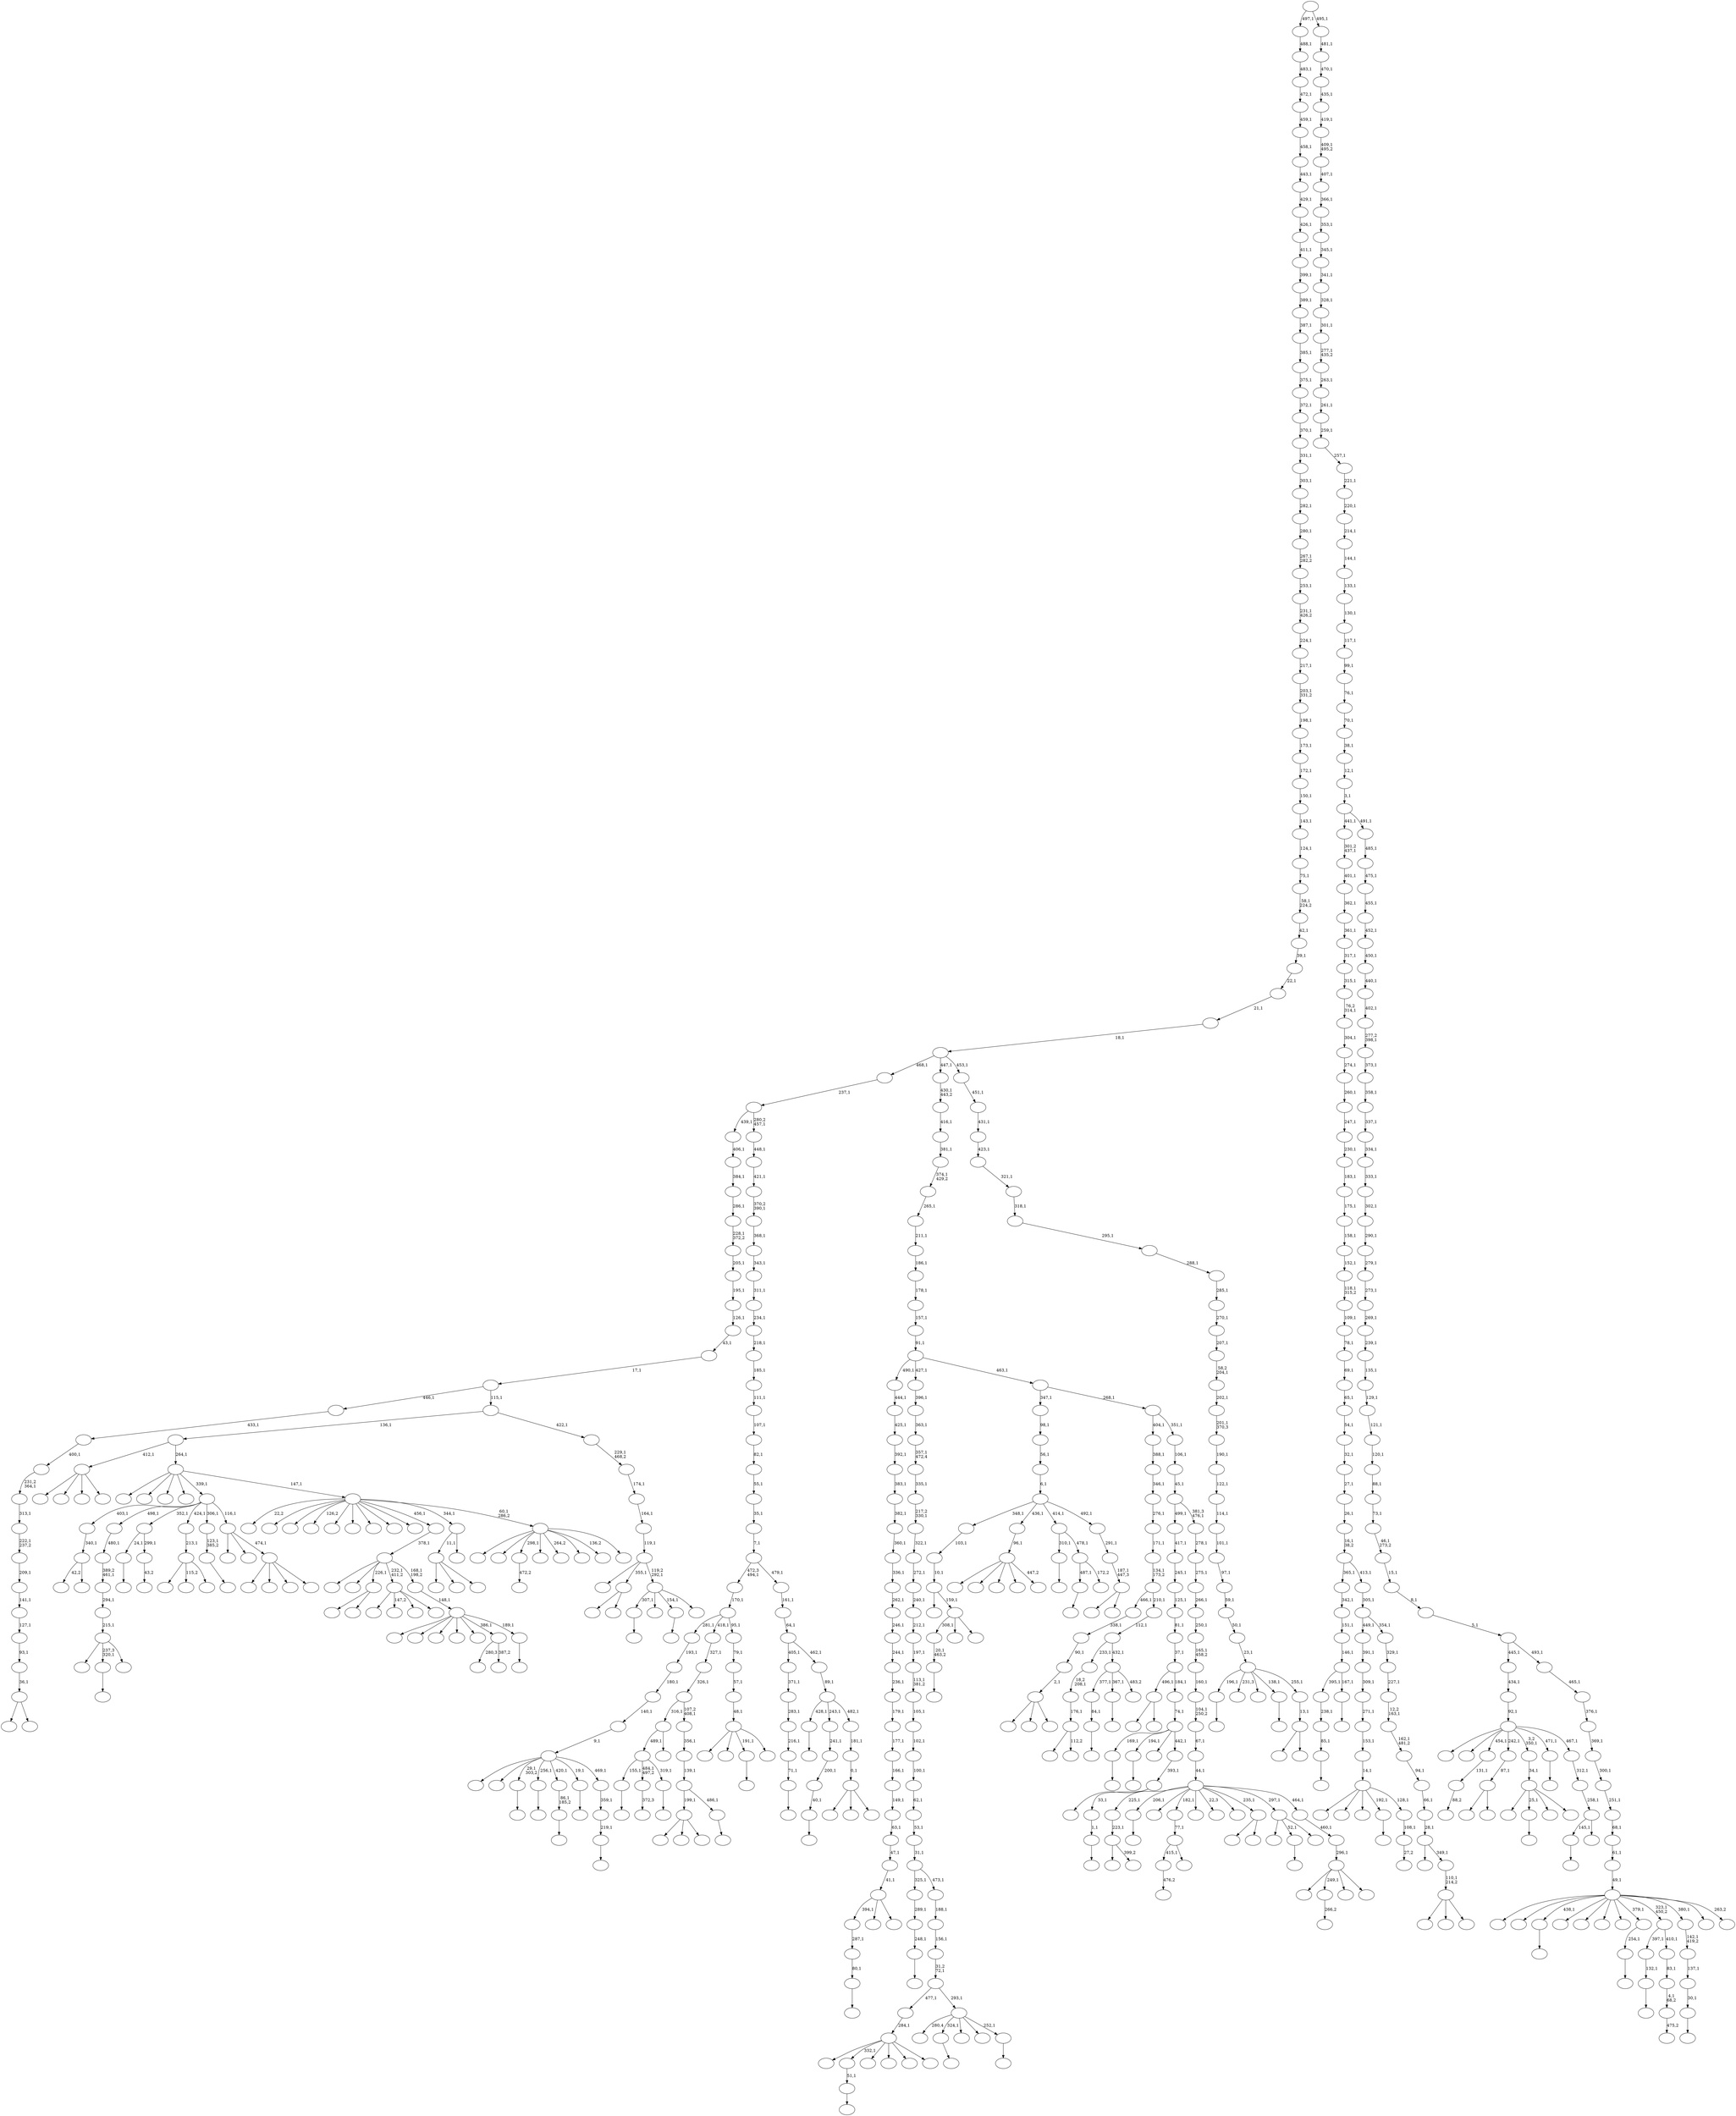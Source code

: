 digraph T {
	700 [label=""]
	699 [label=""]
	698 [label=""]
	697 [label=""]
	696 [label=""]
	695 [label=""]
	694 [label=""]
	693 [label=""]
	692 [label=""]
	691 [label=""]
	690 [label=""]
	689 [label=""]
	688 [label=""]
	687 [label=""]
	686 [label=""]
	685 [label=""]
	684 [label=""]
	683 [label=""]
	682 [label=""]
	681 [label=""]
	680 [label=""]
	679 [label=""]
	678 [label=""]
	677 [label=""]
	676 [label=""]
	675 [label=""]
	674 [label=""]
	673 [label=""]
	672 [label=""]
	671 [label=""]
	670 [label=""]
	669 [label=""]
	668 [label=""]
	667 [label=""]
	666 [label=""]
	665 [label=""]
	664 [label=""]
	663 [label=""]
	662 [label=""]
	661 [label=""]
	660 [label=""]
	659 [label=""]
	658 [label=""]
	657 [label=""]
	656 [label=""]
	655 [label=""]
	654 [label=""]
	653 [label=""]
	652 [label=""]
	651 [label=""]
	650 [label=""]
	649 [label=""]
	648 [label=""]
	647 [label=""]
	646 [label=""]
	645 [label=""]
	644 [label=""]
	643 [label=""]
	642 [label=""]
	641 [label=""]
	640 [label=""]
	639 [label=""]
	638 [label=""]
	637 [label=""]
	636 [label=""]
	635 [label=""]
	634 [label=""]
	633 [label=""]
	632 [label=""]
	631 [label=""]
	630 [label=""]
	629 [label=""]
	628 [label=""]
	627 [label=""]
	626 [label=""]
	625 [label=""]
	624 [label=""]
	623 [label=""]
	622 [label=""]
	621 [label=""]
	620 [label=""]
	619 [label=""]
	618 [label=""]
	617 [label=""]
	616 [label=""]
	615 [label=""]
	614 [label=""]
	613 [label=""]
	612 [label=""]
	611 [label=""]
	610 [label=""]
	609 [label=""]
	608 [label=""]
	607 [label=""]
	606 [label=""]
	605 [label=""]
	604 [label=""]
	603 [label=""]
	602 [label=""]
	601 [label=""]
	600 [label=""]
	599 [label=""]
	598 [label=""]
	597 [label=""]
	596 [label=""]
	595 [label=""]
	594 [label=""]
	593 [label=""]
	592 [label=""]
	591 [label=""]
	590 [label=""]
	589 [label=""]
	588 [label=""]
	587 [label=""]
	586 [label=""]
	585 [label=""]
	584 [label=""]
	583 [label=""]
	582 [label=""]
	581 [label=""]
	580 [label=""]
	579 [label=""]
	578 [label=""]
	577 [label=""]
	576 [label=""]
	575 [label=""]
	574 [label=""]
	573 [label=""]
	572 [label=""]
	571 [label=""]
	570 [label=""]
	569 [label=""]
	568 [label=""]
	567 [label=""]
	566 [label=""]
	565 [label=""]
	564 [label=""]
	563 [label=""]
	562 [label=""]
	561 [label=""]
	560 [label=""]
	559 [label=""]
	558 [label=""]
	557 [label=""]
	556 [label=""]
	555 [label=""]
	554 [label=""]
	553 [label=""]
	552 [label=""]
	551 [label=""]
	550 [label=""]
	549 [label=""]
	548 [label=""]
	547 [label=""]
	546 [label=""]
	545 [label=""]
	544 [label=""]
	543 [label=""]
	542 [label=""]
	541 [label=""]
	540 [label=""]
	539 [label=""]
	538 [label=""]
	537 [label=""]
	536 [label=""]
	535 [label=""]
	534 [label=""]
	533 [label=""]
	532 [label=""]
	531 [label=""]
	530 [label=""]
	529 [label=""]
	528 [label=""]
	527 [label=""]
	526 [label=""]
	525 [label=""]
	524 [label=""]
	523 [label=""]
	522 [label=""]
	521 [label=""]
	520 [label=""]
	519 [label=""]
	518 [label=""]
	517 [label=""]
	516 [label=""]
	515 [label=""]
	514 [label=""]
	513 [label=""]
	512 [label=""]
	511 [label=""]
	510 [label=""]
	509 [label=""]
	508 [label=""]
	507 [label=""]
	506 [label=""]
	505 [label=""]
	504 [label=""]
	503 [label=""]
	502 [label=""]
	501 [label=""]
	500 [label=""]
	499 [label=""]
	498 [label=""]
	497 [label=""]
	496 [label=""]
	495 [label=""]
	494 [label=""]
	493 [label=""]
	492 [label=""]
	491 [label=""]
	490 [label=""]
	489 [label=""]
	488 [label=""]
	487 [label=""]
	486 [label=""]
	485 [label=""]
	484 [label=""]
	483 [label=""]
	482 [label=""]
	481 [label=""]
	480 [label=""]
	479 [label=""]
	478 [label=""]
	477 [label=""]
	476 [label=""]
	475 [label=""]
	474 [label=""]
	473 [label=""]
	472 [label=""]
	471 [label=""]
	470 [label=""]
	469 [label=""]
	468 [label=""]
	467 [label=""]
	466 [label=""]
	465 [label=""]
	464 [label=""]
	463 [label=""]
	462 [label=""]
	461 [label=""]
	460 [label=""]
	459 [label=""]
	458 [label=""]
	457 [label=""]
	456 [label=""]
	455 [label=""]
	454 [label=""]
	453 [label=""]
	452 [label=""]
	451 [label=""]
	450 [label=""]
	449 [label=""]
	448 [label=""]
	447 [label=""]
	446 [label=""]
	445 [label=""]
	444 [label=""]
	443 [label=""]
	442 [label=""]
	441 [label=""]
	440 [label=""]
	439 [label=""]
	438 [label=""]
	437 [label=""]
	436 [label=""]
	435 [label=""]
	434 [label=""]
	433 [label=""]
	432 [label=""]
	431 [label=""]
	430 [label=""]
	429 [label=""]
	428 [label=""]
	427 [label=""]
	426 [label=""]
	425 [label=""]
	424 [label=""]
	423 [label=""]
	422 [label=""]
	421 [label=""]
	420 [label=""]
	419 [label=""]
	418 [label=""]
	417 [label=""]
	416 [label=""]
	415 [label=""]
	414 [label=""]
	413 [label=""]
	412 [label=""]
	411 [label=""]
	410 [label=""]
	409 [label=""]
	408 [label=""]
	407 [label=""]
	406 [label=""]
	405 [label=""]
	404 [label=""]
	403 [label=""]
	402 [label=""]
	401 [label=""]
	400 [label=""]
	399 [label=""]
	398 [label=""]
	397 [label=""]
	396 [label=""]
	395 [label=""]
	394 [label=""]
	393 [label=""]
	392 [label=""]
	391 [label=""]
	390 [label=""]
	389 [label=""]
	388 [label=""]
	387 [label=""]
	386 [label=""]
	385 [label=""]
	384 [label=""]
	383 [label=""]
	382 [label=""]
	381 [label=""]
	380 [label=""]
	379 [label=""]
	378 [label=""]
	377 [label=""]
	376 [label=""]
	375 [label=""]
	374 [label=""]
	373 [label=""]
	372 [label=""]
	371 [label=""]
	370 [label=""]
	369 [label=""]
	368 [label=""]
	367 [label=""]
	366 [label=""]
	365 [label=""]
	364 [label=""]
	363 [label=""]
	362 [label=""]
	361 [label=""]
	360 [label=""]
	359 [label=""]
	358 [label=""]
	357 [label=""]
	356 [label=""]
	355 [label=""]
	354 [label=""]
	353 [label=""]
	352 [label=""]
	351 [label=""]
	350 [label=""]
	349 [label=""]
	348 [label=""]
	347 [label=""]
	346 [label=""]
	345 [label=""]
	344 [label=""]
	343 [label=""]
	342 [label=""]
	341 [label=""]
	340 [label=""]
	339 [label=""]
	338 [label=""]
	337 [label=""]
	336 [label=""]
	335 [label=""]
	334 [label=""]
	333 [label=""]
	332 [label=""]
	331 [label=""]
	330 [label=""]
	329 [label=""]
	328 [label=""]
	327 [label=""]
	326 [label=""]
	325 [label=""]
	324 [label=""]
	323 [label=""]
	322 [label=""]
	321 [label=""]
	320 [label=""]
	319 [label=""]
	318 [label=""]
	317 [label=""]
	316 [label=""]
	315 [label=""]
	314 [label=""]
	313 [label=""]
	312 [label=""]
	311 [label=""]
	310 [label=""]
	309 [label=""]
	308 [label=""]
	307 [label=""]
	306 [label=""]
	305 [label=""]
	304 [label=""]
	303 [label=""]
	302 [label=""]
	301 [label=""]
	300 [label=""]
	299 [label=""]
	298 [label=""]
	297 [label=""]
	296 [label=""]
	295 [label=""]
	294 [label=""]
	293 [label=""]
	292 [label=""]
	291 [label=""]
	290 [label=""]
	289 [label=""]
	288 [label=""]
	287 [label=""]
	286 [label=""]
	285 [label=""]
	284 [label=""]
	283 [label=""]
	282 [label=""]
	281 [label=""]
	280 [label=""]
	279 [label=""]
	278 [label=""]
	277 [label=""]
	276 [label=""]
	275 [label=""]
	274 [label=""]
	273 [label=""]
	272 [label=""]
	271 [label=""]
	270 [label=""]
	269 [label=""]
	268 [label=""]
	267 [label=""]
	266 [label=""]
	265 [label=""]
	264 [label=""]
	263 [label=""]
	262 [label=""]
	261 [label=""]
	260 [label=""]
	259 [label=""]
	258 [label=""]
	257 [label=""]
	256 [label=""]
	255 [label=""]
	254 [label=""]
	253 [label=""]
	252 [label=""]
	251 [label=""]
	250 [label=""]
	249 [label=""]
	248 [label=""]
	247 [label=""]
	246 [label=""]
	245 [label=""]
	244 [label=""]
	243 [label=""]
	242 [label=""]
	241 [label=""]
	240 [label=""]
	239 [label=""]
	238 [label=""]
	237 [label=""]
	236 [label=""]
	235 [label=""]
	234 [label=""]
	233 [label=""]
	232 [label=""]
	231 [label=""]
	230 [label=""]
	229 [label=""]
	228 [label=""]
	227 [label=""]
	226 [label=""]
	225 [label=""]
	224 [label=""]
	223 [label=""]
	222 [label=""]
	221 [label=""]
	220 [label=""]
	219 [label=""]
	218 [label=""]
	217 [label=""]
	216 [label=""]
	215 [label=""]
	214 [label=""]
	213 [label=""]
	212 [label=""]
	211 [label=""]
	210 [label=""]
	209 [label=""]
	208 [label=""]
	207 [label=""]
	206 [label=""]
	205 [label=""]
	204 [label=""]
	203 [label=""]
	202 [label=""]
	201 [label=""]
	200 [label=""]
	199 [label=""]
	198 [label=""]
	197 [label=""]
	196 [label=""]
	195 [label=""]
	194 [label=""]
	193 [label=""]
	192 [label=""]
	191 [label=""]
	190 [label=""]
	189 [label=""]
	188 [label=""]
	187 [label=""]
	186 [label=""]
	185 [label=""]
	184 [label=""]
	183 [label=""]
	182 [label=""]
	181 [label=""]
	180 [label=""]
	179 [label=""]
	178 [label=""]
	177 [label=""]
	176 [label=""]
	175 [label=""]
	174 [label=""]
	173 [label=""]
	172 [label=""]
	171 [label=""]
	170 [label=""]
	169 [label=""]
	168 [label=""]
	167 [label=""]
	166 [label=""]
	165 [label=""]
	164 [label=""]
	163 [label=""]
	162 [label=""]
	161 [label=""]
	160 [label=""]
	159 [label=""]
	158 [label=""]
	157 [label=""]
	156 [label=""]
	155 [label=""]
	154 [label=""]
	153 [label=""]
	152 [label=""]
	151 [label=""]
	150 [label=""]
	149 [label=""]
	148 [label=""]
	147 [label=""]
	146 [label=""]
	145 [label=""]
	144 [label=""]
	143 [label=""]
	142 [label=""]
	141 [label=""]
	140 [label=""]
	139 [label=""]
	138 [label=""]
	137 [label=""]
	136 [label=""]
	135 [label=""]
	134 [label=""]
	133 [label=""]
	132 [label=""]
	131 [label=""]
	130 [label=""]
	129 [label=""]
	128 [label=""]
	127 [label=""]
	126 [label=""]
	125 [label=""]
	124 [label=""]
	123 [label=""]
	122 [label=""]
	121 [label=""]
	120 [label=""]
	119 [label=""]
	118 [label=""]
	117 [label=""]
	116 [label=""]
	115 [label=""]
	114 [label=""]
	113 [label=""]
	112 [label=""]
	111 [label=""]
	110 [label=""]
	109 [label=""]
	108 [label=""]
	107 [label=""]
	106 [label=""]
	105 [label=""]
	104 [label=""]
	103 [label=""]
	102 [label=""]
	101 [label=""]
	100 [label=""]
	99 [label=""]
	98 [label=""]
	97 [label=""]
	96 [label=""]
	95 [label=""]
	94 [label=""]
	93 [label=""]
	92 [label=""]
	91 [label=""]
	90 [label=""]
	89 [label=""]
	88 [label=""]
	87 [label=""]
	86 [label=""]
	85 [label=""]
	84 [label=""]
	83 [label=""]
	82 [label=""]
	81 [label=""]
	80 [label=""]
	79 [label=""]
	78 [label=""]
	77 [label=""]
	76 [label=""]
	75 [label=""]
	74 [label=""]
	73 [label=""]
	72 [label=""]
	71 [label=""]
	70 [label=""]
	69 [label=""]
	68 [label=""]
	67 [label=""]
	66 [label=""]
	65 [label=""]
	64 [label=""]
	63 [label=""]
	62 [label=""]
	61 [label=""]
	60 [label=""]
	59 [label=""]
	58 [label=""]
	57 [label=""]
	56 [label=""]
	55 [label=""]
	54 [label=""]
	53 [label=""]
	52 [label=""]
	51 [label=""]
	50 [label=""]
	49 [label=""]
	48 [label=""]
	47 [label=""]
	46 [label=""]
	45 [label=""]
	44 [label=""]
	43 [label=""]
	42 [label=""]
	41 [label=""]
	40 [label=""]
	39 [label=""]
	38 [label=""]
	37 [label=""]
	36 [label=""]
	35 [label=""]
	34 [label=""]
	33 [label=""]
	32 [label=""]
	31 [label=""]
	30 [label=""]
	29 [label=""]
	28 [label=""]
	27 [label=""]
	26 [label=""]
	25 [label=""]
	24 [label=""]
	23 [label=""]
	22 [label=""]
	21 [label=""]
	20 [label=""]
	19 [label=""]
	18 [label=""]
	17 [label=""]
	16 [label=""]
	15 [label=""]
	14 [label=""]
	13 [label=""]
	12 [label=""]
	11 [label=""]
	10 [label=""]
	9 [label=""]
	8 [label=""]
	7 [label=""]
	6 [label=""]
	5 [label=""]
	4 [label=""]
	3 [label=""]
	2 [label=""]
	1 [label=""]
	0 [label=""]
	695 -> 696 [label=""]
	693 -> 694 [label=""]
	691 -> 692 [label=""]
	689 -> 690 [label=""]
	688 -> 689 [label="20,1\n463,2"]
	676 -> 677 [label=""]
	675 -> 676 [label="132,1"]
	671 -> 672 [label=""]
	667 -> 674 [label=""]
	667 -> 668 [label="399,2"]
	666 -> 667 [label="223,1"]
	662 -> 663 [label=""]
	661 -> 662 [label="85,1"]
	660 -> 661 [label="238,1"]
	657 -> 664 [label="42,2"]
	657 -> 658 [label=""]
	656 -> 657 [label="340,1"]
	648 -> 649 [label=""]
	645 -> 646 [label=""]
	644 -> 645 [label="84,1"]
	641 -> 642 [label=""]
	639 -> 640 [label=""]
	634 -> 635 [label=""]
	627 -> 628 [label=""]
	625 -> 680 [label=""]
	625 -> 626 [label=""]
	624 -> 625 [label="36,1"]
	623 -> 624 [label="93,1"]
	622 -> 623 [label="127,1"]
	621 -> 622 [label="141,1"]
	620 -> 621 [label="209,1"]
	619 -> 620 [label="222,1\n237,2"]
	618 -> 619 [label="313,1"]
	617 -> 618 [label="231,2\n364,1"]
	616 -> 617 [label="400,1"]
	615 -> 616 [label="433,1"]
	609 -> 610 [label="88,2"]
	608 -> 609 [label="131,1"]
	606 -> 607 [label=""]
	605 -> 606 [label="51,1"]
	603 -> 604 [label=""]
	602 -> 603 [label="71,1"]
	601 -> 602 [label="216,1"]
	600 -> 601 [label="283,1"]
	599 -> 600 [label="371,1"]
	597 -> 598 [label=""]
	595 -> 596 [label=""]
	589 -> 655 [label=""]
	589 -> 590 [label=""]
	588 -> 589 [label="87,1"]
	586 -> 587 [label=""]
	585 -> 586 [label="80,1"]
	584 -> 585 [label="287,1"]
	581 -> 582 [label="266,2"]
	578 -> 579 [label=""]
	577 -> 660 [label="395,1"]
	577 -> 578 [label="167,1"]
	576 -> 577 [label="146,1"]
	575 -> 576 [label="151,1"]
	574 -> 575 [label="342,1"]
	571 -> 572 [label=""]
	569 -> 570 [label=""]
	566 -> 567 [label=""]
	559 -> 560 [label=""]
	558 -> 559 [label="248,1"]
	557 -> 558 [label="289,1"]
	555 -> 556 [label=""]
	553 -> 554 [label="476,2"]
	551 -> 552 [label=""]
	550 -> 551 [label="254,1"]
	545 -> 613 [label=""]
	545 -> 566 [label="237,3\n320,1"]
	545 -> 546 [label=""]
	544 -> 545 [label="215,1"]
	543 -> 544 [label="294,1"]
	542 -> 543 [label="389,2\n461,1"]
	541 -> 542 [label="480,1"]
	539 -> 540 [label=""]
	538 -> 539 [label="86,1\n185,2"]
	532 -> 688 [label="308,1"]
	532 -> 591 [label=""]
	532 -> 533 [label=""]
	531 -> 670 [label=""]
	531 -> 532 [label="159,1"]
	530 -> 531 [label="10,1"]
	529 -> 530 [label="103,1"]
	523 -> 681 [label=""]
	523 -> 524 [label=""]
	520 -> 521 [label="472,2"]
	518 -> 519 [label="372,3"]
	510 -> 511 [label=""]
	506 -> 669 [label=""]
	506 -> 547 [label=""]
	506 -> 507 [label=""]
	505 -> 506 [label="2,1"]
	504 -> 505 [label="90,1"]
	503 -> 504 [label="338,1"]
	500 -> 501 [label=""]
	499 -> 695 [label="155,1"]
	499 -> 518 [label="484,1\n497,2"]
	499 -> 500 [label="319,1"]
	496 -> 584 [label="394,1"]
	496 -> 583 [label=""]
	496 -> 497 [label=""]
	495 -> 496 [label="41,1"]
	494 -> 495 [label="47,1"]
	493 -> 494 [label="63,1"]
	492 -> 493 [label="149,1"]
	491 -> 492 [label="166,1"]
	490 -> 491 [label="177,1"]
	489 -> 490 [label="179,1"]
	488 -> 489 [label="236,1"]
	487 -> 488 [label="244,1"]
	486 -> 487 [label="246,1"]
	485 -> 486 [label="262,1"]
	484 -> 485 [label="336,1"]
	483 -> 484 [label="360,1"]
	482 -> 483 [label="382,1"]
	481 -> 482 [label="383,1"]
	480 -> 481 [label="392,1"]
	479 -> 480 [label="425,1"]
	478 -> 479 [label="444,1"]
	475 -> 476 [label="43,2"]
	474 -> 510 [label="24,1"]
	474 -> 475 [label="299,1"]
	465 -> 466 [label=""]
	463 -> 678 [label=""]
	463 -> 562 [label=""]
	463 -> 513 [label=""]
	463 -> 468 [label=""]
	463 -> 464 [label="447,2"]
	462 -> 463 [label="96,1"]
	459 -> 633 [label=""]
	459 -> 470 [label=""]
	459 -> 460 [label=""]
	456 -> 457 [label=""]
	454 -> 455 [label=""]
	453 -> 454 [label="40,1"]
	452 -> 453 [label="200,1"]
	451 -> 452 [label="241,1"]
	448 -> 553 [label="415,1"]
	448 -> 449 [label=""]
	447 -> 448 [label="77,1"]
	443 -> 697 [label=""]
	443 -> 671 [label="25,1"]
	443 -> 561 [label=""]
	443 -> 444 [label=""]
	442 -> 443 [label="34,1"]
	437 -> 438 [label="475,2"]
	436 -> 437 [label="4,1\n68,2"]
	435 -> 436 [label="83,1"]
	434 -> 675 [label="397,1"]
	434 -> 435 [label="410,1"]
	432 -> 433 [label=""]
	431 -> 432 [label="219,1"]
	430 -> 431 [label="359,1"]
	429 -> 654 [label=""]
	429 -> 652 [label=""]
	429 -> 627 [label="29,1\n303,2"]
	429 -> 597 [label="256,1"]
	429 -> 538 [label="420,1"]
	429 -> 465 [label="19,1"]
	429 -> 430 [label="469,1"]
	428 -> 429 [label="9,1"]
	427 -> 428 [label="140,1"]
	426 -> 427 [label="180,1"]
	425 -> 426 [label="193,1"]
	423 -> 424 [label=""]
	419 -> 420 [label=""]
	417 -> 691 [label="487,1"]
	417 -> 418 [label="172,2"]
	416 -> 571 [label="310,1"]
	416 -> 417 [label="478,1"]
	413 -> 414 [label=""]
	411 -> 682 [label=""]
	411 -> 526 [label="115,2"]
	411 -> 412 [label=""]
	410 -> 411 [label="213,1"]
	408 -> 409 [label=""]
	407 -> 408 [label="30,1"]
	406 -> 407 [label="137,1"]
	405 -> 406 [label="142,1\n419,2"]
	403 -> 404 [label=""]
	401 -> 402 [label=""]
	399 -> 629 [label=""]
	399 -> 605 [label="332,1"]
	399 -> 565 [label=""]
	399 -> 527 [label=""]
	399 -> 458 [label=""]
	399 -> 400 [label=""]
	398 -> 399 [label="284,1"]
	394 -> 499 [label="489,1"]
	394 -> 395 [label=""]
	391 -> 632 [label=""]
	391 -> 392 [label=""]
	389 -> 390 [label=""]
	388 -> 653 [label="280,4"]
	388 -> 595 [label="324,1"]
	388 -> 593 [label=""]
	388 -> 568 [label=""]
	388 -> 389 [label="252,1"]
	387 -> 398 [label="477,1"]
	387 -> 388 [label="293,1"]
	386 -> 387 [label="31,2\n72,1"]
	385 -> 386 [label="156,1"]
	384 -> 385 [label="188,1"]
	383 -> 557 [label="325,1"]
	383 -> 384 [label="473,1"]
	382 -> 383 [label="31,1"]
	381 -> 382 [label="53,1"]
	380 -> 381 [label="62,1"]
	379 -> 380 [label="100,1"]
	378 -> 379 [label="102,1"]
	377 -> 378 [label="105,1"]
	376 -> 377 [label="113,1\n381,2"]
	375 -> 376 [label="197,1"]
	374 -> 375 [label="212,1"]
	373 -> 374 [label="240,1"]
	372 -> 373 [label="272,1"]
	371 -> 372 [label="322,1"]
	370 -> 371 [label="217,2\n330,1"]
	369 -> 370 [label="335,1"]
	368 -> 369 [label="357,1\n472,4"]
	367 -> 368 [label="363,1"]
	366 -> 367 [label="396,1"]
	364 -> 422 [label=""]
	364 -> 365 [label="112,2"]
	363 -> 364 [label="176,1"]
	362 -> 363 [label="18,2\n208,1"]
	359 -> 665 [label=""]
	359 -> 522 [label=""]
	359 -> 502 [label=""]
	359 -> 360 [label=""]
	357 -> 516 [label=""]
	357 -> 358 [label=""]
	355 -> 673 [label=""]
	355 -> 528 [label="147,2"]
	355 -> 508 [label=""]
	355 -> 356 [label=""]
	353 -> 636 [label="280,3"]
	353 -> 354 [label="387,2"]
	351 -> 352 [label=""]
	350 -> 614 [label=""]
	350 -> 509 [label=""]
	350 -> 473 [label=""]
	350 -> 441 [label=""]
	350 -> 397 [label=""]
	350 -> 353 [label="386,1"]
	350 -> 351 [label="189,1"]
	349 -> 350 [label="148,1"]
	348 -> 684 [label=""]
	348 -> 580 [label=""]
	348 -> 523 [label="226,1"]
	348 -> 355 [label="232,1\n411,2"]
	348 -> 349 [label="168,1\n198,2"]
	347 -> 348 [label="378,1"]
	343 -> 344 [label=""]
	342 -> 343 [label="123,1\n385,2"]
	340 -> 472 [label=""]
	340 -> 467 [label=""]
	340 -> 341 [label=""]
	337 -> 630 [label=""]
	337 -> 563 [label=""]
	337 -> 471 [label=""]
	337 -> 338 [label=""]
	336 -> 687 [label=""]
	336 -> 650 [label=""]
	336 -> 337 [label="474,1"]
	335 -> 656 [label="403,1"]
	335 -> 541 [label="498,1"]
	335 -> 474 [label="352,1"]
	335 -> 410 [label="424,1"]
	335 -> 342 [label="306,1"]
	335 -> 336 [label="116,1"]
	331 -> 459 [label="11,1"]
	331 -> 332 [label=""]
	328 -> 329 [label=""]
	326 -> 634 [label="145,1"]
	326 -> 327 [label=""]
	325 -> 326 [label="258,1"]
	324 -> 325 [label="312,1"]
	323 -> 683 [label=""]
	323 -> 612 [label=""]
	323 -> 608 [label="454,1"]
	323 -> 588 [label="242,1"]
	323 -> 442 [label="3,2\n350,1"]
	323 -> 419 [label="471,1"]
	323 -> 324 [label="467,1"]
	322 -> 323 [label="92,1"]
	321 -> 322 [label="434,1"]
	318 -> 319 [label=""]
	317 -> 340 [label="199,1"]
	317 -> 318 [label="486,1"]
	316 -> 317 [label="139,1"]
	315 -> 316 [label="356,1"]
	314 -> 394 [label="316,1"]
	314 -> 315 [label="107,2\n408,1"]
	313 -> 314 [label="326,1"]
	312 -> 313 [label="327,1"]
	310 -> 311 [label="27,2"]
	309 -> 310 [label="108,1"]
	308 -> 631 [label=""]
	308 -> 549 [label=""]
	308 -> 334 [label=""]
	308 -> 328 [label="192,1"]
	308 -> 309 [label="128,1"]
	307 -> 308 [label="14,1"]
	306 -> 307 [label="153,1"]
	305 -> 306 [label="271,1"]
	304 -> 305 [label="309,1"]
	303 -> 304 [label="391,1"]
	301 -> 512 [label=""]
	301 -> 446 [label=""]
	301 -> 302 [label=""]
	300 -> 301 [label="110,1\n214,2"]
	299 -> 345 [label=""]
	299 -> 300 [label="349,1"]
	298 -> 299 [label="28,1"]
	297 -> 298 [label="66,1"]
	296 -> 297 [label="94,1"]
	295 -> 296 [label="162,1\n481,2"]
	294 -> 295 [label="12,2\n163,1"]
	293 -> 294 [label="227,1"]
	292 -> 293 [label="329,1"]
	291 -> 303 [label="449,1"]
	291 -> 292 [label="354,1"]
	290 -> 291 [label="305,1"]
	289 -> 574 [label="365,1"]
	289 -> 290 [label="413,1"]
	288 -> 289 [label="16,1\n38,2"]
	287 -> 288 [label="26,1"]
	286 -> 287 [label="27,1"]
	285 -> 286 [label="32,1"]
	284 -> 285 [label="54,1"]
	283 -> 284 [label="65,1"]
	282 -> 283 [label="69,1"]
	281 -> 282 [label="78,1"]
	280 -> 281 [label="109,1"]
	279 -> 280 [label="118,1\n315,2"]
	278 -> 279 [label="152,1"]
	277 -> 278 [label="158,1"]
	276 -> 277 [label="175,1"]
	275 -> 276 [label="183,1"]
	274 -> 275 [label="230,1"]
	273 -> 274 [label="247,1"]
	272 -> 273 [label="260,1"]
	271 -> 272 [label="274,1"]
	270 -> 271 [label="304,1"]
	269 -> 270 [label="76,2\n314,1"]
	268 -> 269 [label="315,1"]
	267 -> 268 [label="317,1"]
	266 -> 267 [label="361,1"]
	265 -> 266 [label="362,1"]
	264 -> 265 [label="401,1"]
	263 -> 264 [label="301,2\n437,1"]
	260 -> 644 [label="377,1"]
	260 -> 569 [label="367,1"]
	260 -> 261 [label="483,2"]
	259 -> 362 [label="233,1"]
	259 -> 260 [label="432,1"]
	258 -> 259 [label="112,1"]
	257 -> 503 [label="466,1"]
	257 -> 258 [label="210,1"]
	256 -> 257 [label="134,1\n173,2"]
	255 -> 256 [label="171,1"]
	254 -> 255 [label="276,1"]
	253 -> 254 [label="346,1"]
	252 -> 253 [label="388,1"]
	250 -> 251 [label=""]
	249 -> 250 [label="1,1"]
	248 -> 450 [label=""]
	248 -> 249 [label="33,1"]
	247 -> 248 [label="393,1"]
	246 -> 423 [label="169,1"]
	246 -> 401 [label="194,1"]
	246 -> 262 [label=""]
	246 -> 247 [label="442,1"]
	245 -> 246 [label="74,1"]
	244 -> 357 [label="496,1"]
	244 -> 245 [label="184,1"]
	243 -> 244 [label="37,1"]
	242 -> 243 [label="81,1"]
	241 -> 242 [label="125,1"]
	240 -> 241 [label="245,1"]
	239 -> 240 [label="417,1"]
	236 -> 592 [label=""]
	236 -> 548 [label=""]
	236 -> 520 [label="298,1"]
	236 -> 439 [label=""]
	236 -> 415 [label="264,2"]
	236 -> 330 [label=""]
	236 -> 320 [label="136,2"]
	236 -> 237 [label=""]
	235 -> 699 [label="22,2"]
	235 -> 686 [label=""]
	235 -> 685 [label=""]
	235 -> 651 [label="126,2"]
	235 -> 611 [label=""]
	235 -> 537 [label=""]
	235 -> 535 [label=""]
	235 -> 421 [label=""]
	235 -> 393 [label=""]
	235 -> 347 [label="456,1"]
	235 -> 331 [label="344,1"]
	235 -> 236 [label="60,1\n286,2"]
	234 -> 643 [label=""]
	234 -> 525 [label=""]
	234 -> 498 [label=""]
	234 -> 346 [label=""]
	234 -> 335 [label="339,1"]
	234 -> 235 [label="147,1"]
	233 -> 359 [label="412,1"]
	233 -> 234 [label="264,1"]
	231 -> 637 [label=""]
	231 -> 232 [label=""]
	229 -> 230 [label=""]
	227 -> 639 [label="307,1"]
	227 -> 445 [label=""]
	227 -> 413 [label="154,1"]
	227 -> 228 [label=""]
	226 -> 517 [label=""]
	226 -> 391 [label="355,1"]
	226 -> 227 [label="119,2\n292,1"]
	225 -> 226 [label="119,1"]
	224 -> 225 [label="164,1"]
	223 -> 224 [label="174,1"]
	222 -> 223 [label="229,1\n468,2"]
	221 -> 233 [label="136,1"]
	221 -> 222 [label="422,1"]
	220 -> 615 [label="446,1"]
	220 -> 221 [label="115,1"]
	219 -> 220 [label="17,1"]
	218 -> 219 [label="43,1"]
	217 -> 218 [label="126,1"]
	216 -> 217 [label="195,1"]
	215 -> 216 [label="205,1"]
	214 -> 215 [label="228,1\n372,2"]
	213 -> 214 [label="286,1"]
	212 -> 213 [label="384,1"]
	211 -> 212 [label="406,1"]
	209 -> 647 [label=""]
	209 -> 564 [label=""]
	209 -> 403 [label="191,1"]
	209 -> 210 [label=""]
	208 -> 209 [label="48,1"]
	207 -> 208 [label="57,1"]
	206 -> 207 [label="79,1"]
	205 -> 425 [label="281,1"]
	205 -> 312 [label="418,1"]
	205 -> 206 [label="95,1"]
	204 -> 205 [label="170,1"]
	202 -> 514 [label=""]
	202 -> 238 [label=""]
	202 -> 203 [label=""]
	201 -> 202 [label="0,1"]
	200 -> 201 [label="181,1"]
	199 -> 648 [label="428,1"]
	199 -> 451 [label="243,1"]
	199 -> 200 [label="482,1"]
	198 -> 199 [label="89,1"]
	197 -> 599 [label="405,1"]
	197 -> 198 [label="462,1"]
	196 -> 197 [label="64,1"]
	195 -> 196 [label="161,1"]
	194 -> 204 [label="472,3\n494,1"]
	194 -> 195 [label="479,1"]
	193 -> 194 [label="7,1"]
	192 -> 193 [label="35,1"]
	191 -> 192 [label="55,1"]
	190 -> 191 [label="82,1"]
	189 -> 190 [label="107,1"]
	188 -> 189 [label="111,1"]
	187 -> 188 [label="185,1"]
	186 -> 187 [label="218,1"]
	185 -> 186 [label="234,1"]
	184 -> 185 [label="311,1"]
	183 -> 184 [label="343,1"]
	182 -> 183 [label="368,1"]
	181 -> 182 [label="370,2\n390,1"]
	180 -> 181 [label="421,1"]
	179 -> 180 [label="448,1"]
	178 -> 211 [label="439,1"]
	178 -> 179 [label="280,2\n457,1"]
	177 -> 178 [label="237,1"]
	175 -> 440 [label=""]
	175 -> 176 [label=""]
	174 -> 175 [label="187,1\n447,3"]
	173 -> 174 [label="291,1"]
	172 -> 529 [label="348,1"]
	172 -> 462 [label="436,1"]
	172 -> 416 [label="414,1"]
	172 -> 173 [label="492,1"]
	171 -> 172 [label="6,1"]
	170 -> 171 [label="56,1"]
	169 -> 170 [label="98,1"]
	167 -> 477 [label=""]
	167 -> 456 [label="52,1"]
	167 -> 168 [label=""]
	165 -> 594 [label=""]
	165 -> 581 [label="249,1"]
	165 -> 469 [label=""]
	165 -> 166 [label=""]
	164 -> 165 [label="296,1"]
	163 -> 164 [label="460,1"]
	162 -> 666 [label="225,1"]
	162 -> 641 [label="206,1"]
	162 -> 534 [label=""]
	162 -> 447 [label="182,1"]
	162 -> 396 [label=""]
	162 -> 361 [label="22,3"]
	162 -> 333 [label=""]
	162 -> 231 [label="235,1"]
	162 -> 167 [label="297,1"]
	162 -> 163 [label="464,1"]
	161 -> 162 [label="44,1"]
	160 -> 161 [label="67,1"]
	159 -> 160 [label="104,1\n250,2"]
	158 -> 159 [label="160,1"]
	157 -> 158 [label="165,1\n458,2"]
	156 -> 157 [label="250,1"]
	155 -> 156 [label="266,1"]
	154 -> 155 [label="275,1"]
	153 -> 154 [label="278,1"]
	152 -> 239 [label="499,1"]
	152 -> 153 [label="381,3\n476,1"]
	151 -> 152 [label="45,1"]
	150 -> 151 [label="106,1"]
	149 -> 252 [label="404,1"]
	149 -> 150 [label="351,1"]
	148 -> 169 [label="347,1"]
	148 -> 149 [label="268,1"]
	147 -> 478 [label="490,1"]
	147 -> 366 [label="427,1"]
	147 -> 148 [label="463,1"]
	146 -> 147 [label="91,1"]
	145 -> 146 [label="157,1"]
	144 -> 145 [label="178,1"]
	143 -> 144 [label="186,1"]
	142 -> 143 [label="211,1"]
	141 -> 142 [label="265,1"]
	140 -> 141 [label="374,1\n429,2"]
	139 -> 140 [label="381,1"]
	138 -> 139 [label="416,1"]
	137 -> 138 [label="430,1\n443,2"]
	135 -> 515 [label=""]
	135 -> 136 [label=""]
	134 -> 135 [label="13,1"]
	133 -> 555 [label="196,1"]
	133 -> 536 [label="231,3"]
	133 -> 461 [label=""]
	133 -> 229 [label="138,1"]
	133 -> 134 [label="255,1"]
	132 -> 133 [label="23,1"]
	131 -> 132 [label="50,1"]
	130 -> 131 [label="59,1"]
	129 -> 130 [label="97,1"]
	128 -> 129 [label="101,1"]
	127 -> 128 [label="114,1"]
	126 -> 127 [label="122,1"]
	125 -> 126 [label="190,1"]
	124 -> 125 [label="201,1\n370,3"]
	123 -> 124 [label="202,1"]
	122 -> 123 [label="58,2\n204,1"]
	121 -> 122 [label="207,1"]
	120 -> 121 [label="270,1"]
	119 -> 120 [label="285,1"]
	118 -> 119 [label="288,1"]
	117 -> 118 [label="295,1"]
	116 -> 117 [label="318,1"]
	115 -> 116 [label="321,1"]
	114 -> 115 [label="423,1"]
	113 -> 114 [label="431,1"]
	112 -> 113 [label="451,1"]
	111 -> 177 [label="468,1"]
	111 -> 137 [label="447,1"]
	111 -> 112 [label="453,1"]
	110 -> 111 [label="18,1"]
	109 -> 110 [label="21,1"]
	108 -> 109 [label="22,1"]
	107 -> 108 [label="39,1"]
	106 -> 107 [label="42,1"]
	105 -> 106 [label="58,1\n224,2"]
	104 -> 105 [label="75,1"]
	103 -> 104 [label="124,1"]
	102 -> 103 [label="143,1"]
	101 -> 102 [label="150,1"]
	100 -> 101 [label="172,1"]
	99 -> 100 [label="173,1"]
	98 -> 99 [label="198,1"]
	97 -> 98 [label="203,1\n331,2"]
	96 -> 97 [label="217,1"]
	95 -> 96 [label="224,1"]
	94 -> 95 [label="231,1\n426,2"]
	93 -> 94 [label="253,1"]
	92 -> 93 [label="267,1\n282,2"]
	91 -> 92 [label="280,1"]
	90 -> 91 [label="282,1"]
	89 -> 90 [label="303,1"]
	88 -> 89 [label="331,1"]
	87 -> 88 [label="370,1"]
	86 -> 87 [label="372,1"]
	85 -> 86 [label="375,1"]
	84 -> 85 [label="385,1"]
	83 -> 84 [label="387,1"]
	82 -> 83 [label="389,1"]
	81 -> 82 [label="399,1"]
	80 -> 81 [label="411,1"]
	79 -> 80 [label="426,1"]
	78 -> 79 [label="429,1"]
	77 -> 78 [label="443,1"]
	76 -> 77 [label="458,1"]
	75 -> 76 [label="459,1"]
	74 -> 75 [label="472,1"]
	73 -> 74 [label="483,1"]
	72 -> 73 [label="488,1"]
	70 -> 700 [label=""]
	70 -> 698 [label=""]
	70 -> 693 [label="438,1"]
	70 -> 679 [label=""]
	70 -> 659 [label=""]
	70 -> 638 [label=""]
	70 -> 573 [label=""]
	70 -> 550 [label="379,1"]
	70 -> 434 [label="323,1\n450,2"]
	70 -> 405 [label="380,1"]
	70 -> 339 [label=""]
	70 -> 71 [label="263,2"]
	69 -> 70 [label="49,1"]
	68 -> 69 [label="61,1"]
	67 -> 68 [label="68,1"]
	66 -> 67 [label="251,1"]
	65 -> 66 [label="300,1"]
	64 -> 65 [label="369,1"]
	63 -> 64 [label="376,1"]
	62 -> 63 [label="465,1"]
	61 -> 321 [label="445,1"]
	61 -> 62 [label="493,1"]
	60 -> 61 [label="5,1"]
	59 -> 60 [label="8,1"]
	58 -> 59 [label="15,1"]
	57 -> 58 [label="46,1\n273,2"]
	56 -> 57 [label="73,1"]
	55 -> 56 [label="88,1"]
	54 -> 55 [label="120,1"]
	53 -> 54 [label="121,1"]
	52 -> 53 [label="129,1"]
	51 -> 52 [label="135,1"]
	50 -> 51 [label="239,1"]
	49 -> 50 [label="269,1"]
	48 -> 49 [label="273,1"]
	47 -> 48 [label="279,1"]
	46 -> 47 [label="290,1"]
	45 -> 46 [label="302,1"]
	44 -> 45 [label="333,1"]
	43 -> 44 [label="334,1"]
	42 -> 43 [label="337,1"]
	41 -> 42 [label="358,1"]
	40 -> 41 [label="373,1"]
	39 -> 40 [label="277,2\n398,1"]
	38 -> 39 [label="402,1"]
	37 -> 38 [label="440,1"]
	36 -> 37 [label="450,1"]
	35 -> 36 [label="452,1"]
	34 -> 35 [label="455,1"]
	33 -> 34 [label="475,1"]
	32 -> 33 [label="485,1"]
	31 -> 263 [label="441,1"]
	31 -> 32 [label="491,1"]
	30 -> 31 [label="3,1"]
	29 -> 30 [label="12,1"]
	28 -> 29 [label="38,1"]
	27 -> 28 [label="70,1"]
	26 -> 27 [label="76,1"]
	25 -> 26 [label="99,1"]
	24 -> 25 [label="117,1"]
	23 -> 24 [label="130,1"]
	22 -> 23 [label="133,1"]
	21 -> 22 [label="144,1"]
	20 -> 21 [label="214,1"]
	19 -> 20 [label="220,1"]
	18 -> 19 [label="221,1"]
	17 -> 18 [label="257,1"]
	16 -> 17 [label="259,1"]
	15 -> 16 [label="261,1"]
	14 -> 15 [label="263,1"]
	13 -> 14 [label="277,1\n435,2"]
	12 -> 13 [label="301,1"]
	11 -> 12 [label="328,1"]
	10 -> 11 [label="341,1"]
	9 -> 10 [label="345,1"]
	8 -> 9 [label="353,1"]
	7 -> 8 [label="366,1"]
	6 -> 7 [label="407,1"]
	5 -> 6 [label="409,1\n495,2"]
	4 -> 5 [label="419,1"]
	3 -> 4 [label="435,1"]
	2 -> 3 [label="470,1"]
	1 -> 2 [label="481,1"]
	0 -> 72 [label="497,1"]
	0 -> 1 [label="495,1"]
}
